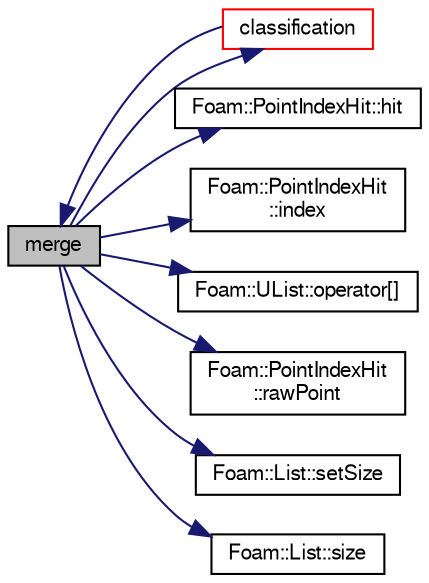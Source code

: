digraph "merge"
{
  bgcolor="transparent";
  edge [fontname="FreeSans",fontsize="10",labelfontname="FreeSans",labelfontsize="10"];
  node [fontname="FreeSans",fontsize="10",shape=record];
  rankdir="LR";
  Node193 [label="merge",height=0.2,width=0.4,color="black", fillcolor="grey75", style="filled", fontcolor="black"];
  Node193 -> Node194 [color="midnightblue",fontsize="10",style="solid",fontname="FreeSans"];
  Node194 [label="classification",height=0.2,width=0.4,color="red",URL="$a25498.html#aa395f27f47b2d4d0025c6b66419f2d96",tooltip="For every intersection the classification status. "];
  Node194 -> Node193 [color="midnightblue",fontsize="10",style="solid",fontname="FreeSans"];
  Node193 -> Node242 [color="midnightblue",fontsize="10",style="solid",fontname="FreeSans"];
  Node242 [label="Foam::PointIndexHit::hit",height=0.2,width=0.4,color="black",URL="$a27566.html#aee8dc30bf27cefe419b15f96e594c155",tooltip="Is there a hit. "];
  Node193 -> Node243 [color="midnightblue",fontsize="10",style="solid",fontname="FreeSans"];
  Node243 [label="Foam::PointIndexHit\l::index",height=0.2,width=0.4,color="black",URL="$a27566.html#a4a438520bb14406481732edc13c119c7",tooltip="Return index. "];
  Node193 -> Node244 [color="midnightblue",fontsize="10",style="solid",fontname="FreeSans"];
  Node244 [label="Foam::UList::operator[]",height=0.2,width=0.4,color="black",URL="$a25698.html#a851e28f7788bbc82f5a4aa9f0efdefe4",tooltip="Return element of UList. "];
  Node193 -> Node245 [color="midnightblue",fontsize="10",style="solid",fontname="FreeSans"];
  Node245 [label="Foam::PointIndexHit\l::rawPoint",height=0.2,width=0.4,color="black",URL="$a27566.html#a479a270e3db1518fd61b8a756455786b",tooltip="Return point with no checking. "];
  Node193 -> Node246 [color="midnightblue",fontsize="10",style="solid",fontname="FreeSans"];
  Node246 [label="Foam::List::setSize",height=0.2,width=0.4,color="black",URL="$a25694.html#aedb985ffeaf1bdbfeccc2a8730405703",tooltip="Reset size of List. "];
  Node193 -> Node247 [color="midnightblue",fontsize="10",style="solid",fontname="FreeSans"];
  Node247 [label="Foam::List::size",height=0.2,width=0.4,color="black",URL="$a25694.html#a8a5f6fa29bd4b500caf186f60245b384",tooltip="Override size to be inconsistent with allocated storage. "];
}
